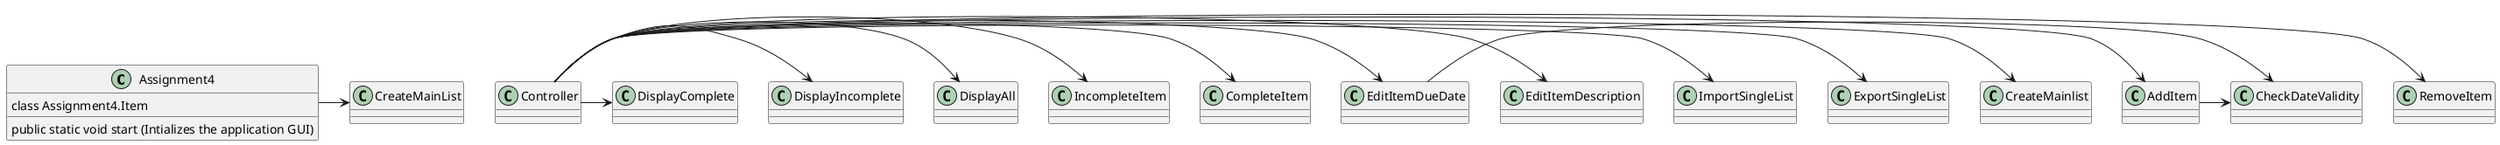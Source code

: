 @startuml
'https://plantuml.com/class-diagram

class Assignment4
{
public static void start (Intializes the application GUI)
class Assignment4.Item
}

class Controller
class CreateMainList

Assignment4->CreateMainList

class RemoveItem
class AddItem

class ExportSingleList
class ImportSingleList

class EditItemDescription
class EditItemDueDate

class CompleteItem
class IncompleteItem
class DisplayAll
class DisplayIncomplete
class DisplayComplete

class CheckDateValidity

Controller->RemoveItem
Controller->AddItem
Controller->CreateMainlist
Controller->ExportSingleList
Controller->ImportSingleList
Controller->EditItemDescription
Controller->EditItemDueDate
Controller->CompleteItem
Controller->IncompleteItem
Controller->DisplayAll
Controller->DisplayIncomplete
Controller->DisplayComplete

AddItem->CheckDateValidity
EditItemDueDate->CheckDateValidity



@enduml
